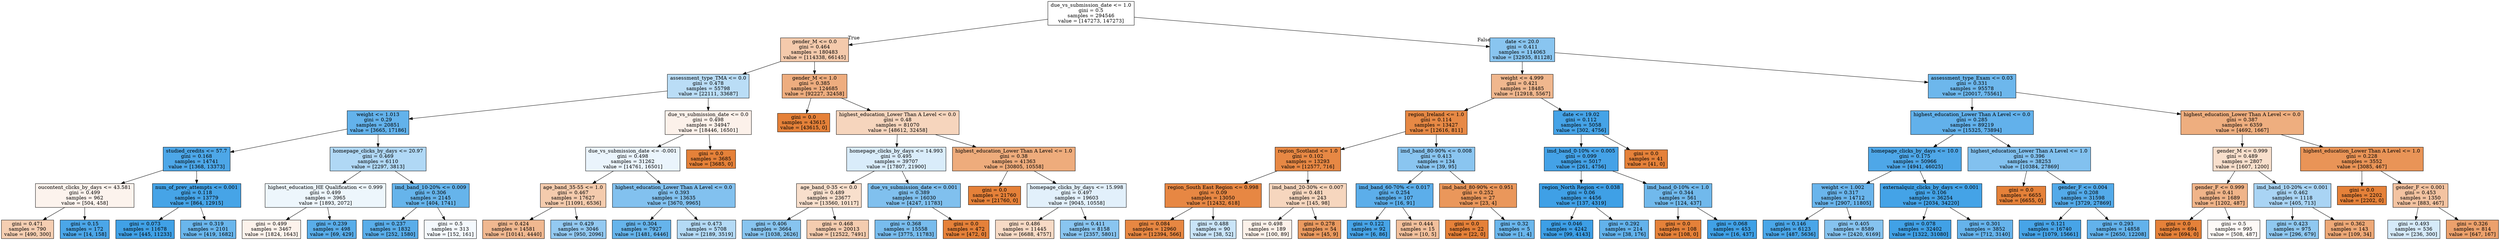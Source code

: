 digraph Tree {
node [shape=box, style="filled", color="black"] ;
0 [label="due_vs_submission_date <= 1.0\ngini = 0.5\nsamples = 294546\nvalue = [147273, 147273]", fillcolor="#e5813900"] ;
1 [label="gender_M <= 0.0\ngini = 0.464\nsamples = 180483\nvalue = [114338, 66145]", fillcolor="#e581396b"] ;
0 -> 1 [labeldistance=2.5, labelangle=45, headlabel="True"] ;
2 [label="assessment_type_TMA <= 0.0\ngini = 0.478\nsamples = 55798\nvalue = [22111, 33687]", fillcolor="#399de558"] ;
1 -> 2 ;
3 [label="weight <= 1.013\ngini = 0.29\nsamples = 20851\nvalue = [3665, 17186]", fillcolor="#399de5c9"] ;
2 -> 3 ;
4 [label="studied_credits <= 57.7\ngini = 0.168\nsamples = 14741\nvalue = [1368, 13373]", fillcolor="#399de5e5"] ;
3 -> 4 ;
5 [label="oucontent_clicks_by_days <= 43.581\ngini = 0.499\nsamples = 962\nvalue = [504, 458]", fillcolor="#e5813917"] ;
4 -> 5 ;
6 [label="gini = 0.471\nsamples = 790\nvalue = [490, 300]", fillcolor="#e5813963"] ;
5 -> 6 ;
7 [label="gini = 0.15\nsamples = 172\nvalue = [14, 158]", fillcolor="#399de5e8"] ;
5 -> 7 ;
8 [label="num_of_prev_attempts <= 0.001\ngini = 0.118\nsamples = 13779\nvalue = [864, 12915]", fillcolor="#399de5ee"] ;
4 -> 8 ;
9 [label="gini = 0.073\nsamples = 11678\nvalue = [445, 11233]", fillcolor="#399de5f5"] ;
8 -> 9 ;
10 [label="gini = 0.319\nsamples = 2101\nvalue = [419, 1682]", fillcolor="#399de5bf"] ;
8 -> 10 ;
11 [label="homepage_clicks_by_days <= 20.97\ngini = 0.469\nsamples = 6110\nvalue = [2297, 3813]", fillcolor="#399de565"] ;
3 -> 11 ;
12 [label="highest_education_HE Qualification <= 0.999\ngini = 0.499\nsamples = 3965\nvalue = [1893, 2072]", fillcolor="#399de516"] ;
11 -> 12 ;
13 [label="gini = 0.499\nsamples = 3467\nvalue = [1824, 1643]", fillcolor="#e5813919"] ;
12 -> 13 ;
14 [label="gini = 0.239\nsamples = 498\nvalue = [69, 429]", fillcolor="#399de5d6"] ;
12 -> 14 ;
15 [label="imd_band_10-20% <= 0.009\ngini = 0.306\nsamples = 2145\nvalue = [404, 1741]", fillcolor="#399de5c4"] ;
11 -> 15 ;
16 [label="gini = 0.237\nsamples = 1832\nvalue = [252, 1580]", fillcolor="#399de5d6"] ;
15 -> 16 ;
17 [label="gini = 0.5\nsamples = 313\nvalue = [152, 161]", fillcolor="#399de50e"] ;
15 -> 17 ;
18 [label="due_vs_submission_date <= 0.0\ngini = 0.498\nsamples = 34947\nvalue = [18446, 16501]", fillcolor="#e581391b"] ;
2 -> 18 ;
19 [label="due_vs_submission_date <= -0.001\ngini = 0.498\nsamples = 31262\nvalue = [14761, 16501]", fillcolor="#399de51b"] ;
18 -> 19 ;
20 [label="age_band_35-55 <= 1.0\ngini = 0.467\nsamples = 17627\nvalue = [11091, 6536]", fillcolor="#e5813969"] ;
19 -> 20 ;
21 [label="gini = 0.424\nsamples = 14581\nvalue = [10141, 4440]", fillcolor="#e581398f"] ;
20 -> 21 ;
22 [label="gini = 0.429\nsamples = 3046\nvalue = [950, 2096]", fillcolor="#399de58b"] ;
20 -> 22 ;
23 [label="highest_education_Lower Than A Level <= 0.0\ngini = 0.393\nsamples = 13635\nvalue = [3670, 9965]", fillcolor="#399de5a1"] ;
19 -> 23 ;
24 [label="gini = 0.304\nsamples = 7927\nvalue = [1481, 6446]", fillcolor="#399de5c4"] ;
23 -> 24 ;
25 [label="gini = 0.473\nsamples = 5708\nvalue = [2189, 3519]", fillcolor="#399de560"] ;
23 -> 25 ;
26 [label="gini = 0.0\nsamples = 3685\nvalue = [3685, 0]", fillcolor="#e58139ff"] ;
18 -> 26 ;
27 [label="gender_M <= 1.0\ngini = 0.385\nsamples = 124685\nvalue = [92227, 32458]", fillcolor="#e58139a5"] ;
1 -> 27 ;
28 [label="gini = 0.0\nsamples = 43615\nvalue = [43615, 0]", fillcolor="#e58139ff"] ;
27 -> 28 ;
29 [label="highest_education_Lower Than A Level <= 0.0\ngini = 0.48\nsamples = 81070\nvalue = [48612, 32458]", fillcolor="#e5813955"] ;
27 -> 29 ;
30 [label="homepage_clicks_by_days <= 14.993\ngini = 0.495\nsamples = 39707\nvalue = [17807, 21900]", fillcolor="#399de530"] ;
29 -> 30 ;
31 [label="age_band_0-35 <= 0.0\ngini = 0.489\nsamples = 23677\nvalue = [13560, 10117]", fillcolor="#e5813941"] ;
30 -> 31 ;
32 [label="gini = 0.406\nsamples = 3664\nvalue = [1038, 2626]", fillcolor="#399de59a"] ;
31 -> 32 ;
33 [label="gini = 0.468\nsamples = 20013\nvalue = [12522, 7491]", fillcolor="#e5813966"] ;
31 -> 33 ;
34 [label="due_vs_submission_date <= 0.001\ngini = 0.389\nsamples = 16030\nvalue = [4247, 11783]", fillcolor="#399de5a3"] ;
30 -> 34 ;
35 [label="gini = 0.368\nsamples = 15558\nvalue = [3775, 11783]", fillcolor="#399de5ad"] ;
34 -> 35 ;
36 [label="gini = 0.0\nsamples = 472\nvalue = [472, 0]", fillcolor="#e58139ff"] ;
34 -> 36 ;
37 [label="highest_education_Lower Than A Level <= 1.0\ngini = 0.38\nsamples = 41363\nvalue = [30805, 10558]", fillcolor="#e58139a8"] ;
29 -> 37 ;
38 [label="gini = 0.0\nsamples = 21760\nvalue = [21760, 0]", fillcolor="#e58139ff"] ;
37 -> 38 ;
39 [label="homepage_clicks_by_days <= 15.998\ngini = 0.497\nsamples = 19603\nvalue = [9045, 10558]", fillcolor="#399de525"] ;
37 -> 39 ;
40 [label="gini = 0.486\nsamples = 11445\nvalue = [6688, 4757]", fillcolor="#e581394a"] ;
39 -> 40 ;
41 [label="gini = 0.411\nsamples = 8158\nvalue = [2357, 5801]", fillcolor="#399de597"] ;
39 -> 41 ;
42 [label="date <= 20.0\ngini = 0.411\nsamples = 114063\nvalue = [32935, 81128]", fillcolor="#399de597"] ;
0 -> 42 [labeldistance=2.5, labelangle=-45, headlabel="False"] ;
43 [label="weight <= 4.999\ngini = 0.421\nsamples = 18485\nvalue = [12918, 5567]", fillcolor="#e5813991"] ;
42 -> 43 ;
44 [label="region_Ireland <= 1.0\ngini = 0.114\nsamples = 13427\nvalue = [12616, 811]", fillcolor="#e58139ef"] ;
43 -> 44 ;
45 [label="region_Scotland <= 1.0\ngini = 0.102\nsamples = 13293\nvalue = [12577, 716]", fillcolor="#e58139f0"] ;
44 -> 45 ;
46 [label="region_South East Region <= 0.998\ngini = 0.09\nsamples = 13050\nvalue = [12432, 618]", fillcolor="#e58139f2"] ;
45 -> 46 ;
47 [label="gini = 0.084\nsamples = 12960\nvalue = [12394, 566]", fillcolor="#e58139f3"] ;
46 -> 47 ;
48 [label="gini = 0.488\nsamples = 90\nvalue = [38, 52]", fillcolor="#399de545"] ;
46 -> 48 ;
49 [label="imd_band_20-30% <= 0.007\ngini = 0.481\nsamples = 243\nvalue = [145, 98]", fillcolor="#e5813953"] ;
45 -> 49 ;
50 [label="gini = 0.498\nsamples = 189\nvalue = [100, 89]", fillcolor="#e581391c"] ;
49 -> 50 ;
51 [label="gini = 0.278\nsamples = 54\nvalue = [45, 9]", fillcolor="#e58139cc"] ;
49 -> 51 ;
52 [label="imd_band_80-90% <= 0.008\ngini = 0.413\nsamples = 134\nvalue = [39, 95]", fillcolor="#399de596"] ;
44 -> 52 ;
53 [label="imd_band_60-70% <= 0.017\ngini = 0.254\nsamples = 107\nvalue = [16, 91]", fillcolor="#399de5d2"] ;
52 -> 53 ;
54 [label="gini = 0.122\nsamples = 92\nvalue = [6, 86]", fillcolor="#399de5ed"] ;
53 -> 54 ;
55 [label="gini = 0.444\nsamples = 15\nvalue = [10, 5]", fillcolor="#e581397f"] ;
53 -> 55 ;
56 [label="imd_band_80-90% <= 0.951\ngini = 0.252\nsamples = 27\nvalue = [23, 4]", fillcolor="#e58139d3"] ;
52 -> 56 ;
57 [label="gini = 0.0\nsamples = 22\nvalue = [22, 0]", fillcolor="#e58139ff"] ;
56 -> 57 ;
58 [label="gini = 0.32\nsamples = 5\nvalue = [1, 4]", fillcolor="#399de5bf"] ;
56 -> 58 ;
59 [label="date <= 19.02\ngini = 0.112\nsamples = 5058\nvalue = [302, 4756]", fillcolor="#399de5ef"] ;
43 -> 59 ;
60 [label="imd_band_0-10% <= 0.005\ngini = 0.099\nsamples = 5017\nvalue = [261, 4756]", fillcolor="#399de5f1"] ;
59 -> 60 ;
61 [label="region_North Region <= 0.038\ngini = 0.06\nsamples = 4456\nvalue = [137, 4319]", fillcolor="#399de5f7"] ;
60 -> 61 ;
62 [label="gini = 0.046\nsamples = 4242\nvalue = [99, 4143]", fillcolor="#399de5f9"] ;
61 -> 62 ;
63 [label="gini = 0.292\nsamples = 214\nvalue = [38, 176]", fillcolor="#399de5c8"] ;
61 -> 63 ;
64 [label="imd_band_0-10% <= 1.0\ngini = 0.344\nsamples = 561\nvalue = [124, 437]", fillcolor="#399de5b7"] ;
60 -> 64 ;
65 [label="gini = 0.0\nsamples = 108\nvalue = [108, 0]", fillcolor="#e58139ff"] ;
64 -> 65 ;
66 [label="gini = 0.068\nsamples = 453\nvalue = [16, 437]", fillcolor="#399de5f6"] ;
64 -> 66 ;
67 [label="gini = 0.0\nsamples = 41\nvalue = [41, 0]", fillcolor="#e58139ff"] ;
59 -> 67 ;
68 [label="assessment_type_Exam <= 0.03\ngini = 0.331\nsamples = 95578\nvalue = [20017, 75561]", fillcolor="#399de5bb"] ;
42 -> 68 ;
69 [label="highest_education_Lower Than A Level <= 0.0\ngini = 0.285\nsamples = 89219\nvalue = [15325, 73894]", fillcolor="#399de5ca"] ;
68 -> 69 ;
70 [label="homepage_clicks_by_days <= 10.0\ngini = 0.175\nsamples = 50966\nvalue = [4941, 46025]", fillcolor="#399de5e4"] ;
69 -> 70 ;
71 [label="weight <= 1.002\ngini = 0.317\nsamples = 14712\nvalue = [2907, 11805]", fillcolor="#399de5c0"] ;
70 -> 71 ;
72 [label="gini = 0.146\nsamples = 6123\nvalue = [487, 5636]", fillcolor="#399de5e9"] ;
71 -> 72 ;
73 [label="gini = 0.405\nsamples = 8589\nvalue = [2420, 6169]", fillcolor="#399de59b"] ;
71 -> 73 ;
74 [label="externalquiz_clicks_by_days <= 0.001\ngini = 0.106\nsamples = 36254\nvalue = [2034, 34220]", fillcolor="#399de5f0"] ;
70 -> 74 ;
75 [label="gini = 0.078\nsamples = 32402\nvalue = [1322, 31080]", fillcolor="#399de5f4"] ;
74 -> 75 ;
76 [label="gini = 0.301\nsamples = 3852\nvalue = [712, 3140]", fillcolor="#399de5c5"] ;
74 -> 76 ;
77 [label="highest_education_Lower Than A Level <= 1.0\ngini = 0.396\nsamples = 38253\nvalue = [10384, 27869]", fillcolor="#399de5a0"] ;
69 -> 77 ;
78 [label="gini = 0.0\nsamples = 6655\nvalue = [6655, 0]", fillcolor="#e58139ff"] ;
77 -> 78 ;
79 [label="gender_F <= 0.004\ngini = 0.208\nsamples = 31598\nvalue = [3729, 27869]", fillcolor="#399de5dd"] ;
77 -> 79 ;
80 [label="gini = 0.121\nsamples = 16740\nvalue = [1079, 15661]", fillcolor="#399de5ed"] ;
79 -> 80 ;
81 [label="gini = 0.293\nsamples = 14858\nvalue = [2650, 12208]", fillcolor="#399de5c8"] ;
79 -> 81 ;
82 [label="highest_education_Lower Than A Level <= 0.0\ngini = 0.387\nsamples = 6359\nvalue = [4692, 1667]", fillcolor="#e58139a4"] ;
68 -> 82 ;
83 [label="gender_M <= 0.999\ngini = 0.489\nsamples = 2807\nvalue = [1607, 1200]", fillcolor="#e5813941"] ;
82 -> 83 ;
84 [label="gender_F <= 0.999\ngini = 0.41\nsamples = 1689\nvalue = [1202, 487]", fillcolor="#e5813998"] ;
83 -> 84 ;
85 [label="gini = 0.0\nsamples = 694\nvalue = [694, 0]", fillcolor="#e58139ff"] ;
84 -> 85 ;
86 [label="gini = 0.5\nsamples = 995\nvalue = [508, 487]", fillcolor="#e581390b"] ;
84 -> 86 ;
87 [label="imd_band_10-20% <= 0.001\ngini = 0.462\nsamples = 1118\nvalue = [405, 713]", fillcolor="#399de56e"] ;
83 -> 87 ;
88 [label="gini = 0.423\nsamples = 975\nvalue = [296, 679]", fillcolor="#399de590"] ;
87 -> 88 ;
89 [label="gini = 0.362\nsamples = 143\nvalue = [109, 34]", fillcolor="#e58139af"] ;
87 -> 89 ;
90 [label="highest_education_Lower Than A Level <= 1.0\ngini = 0.228\nsamples = 3552\nvalue = [3085, 467]", fillcolor="#e58139d8"] ;
82 -> 90 ;
91 [label="gini = 0.0\nsamples = 2202\nvalue = [2202, 0]", fillcolor="#e58139ff"] ;
90 -> 91 ;
92 [label="gender_F <= 0.001\ngini = 0.453\nsamples = 1350\nvalue = [883, 467]", fillcolor="#e5813978"] ;
90 -> 92 ;
93 [label="gini = 0.493\nsamples = 536\nvalue = [236, 300]", fillcolor="#399de536"] ;
92 -> 93 ;
94 [label="gini = 0.326\nsamples = 814\nvalue = [647, 167]", fillcolor="#e58139bd"] ;
92 -> 94 ;
}